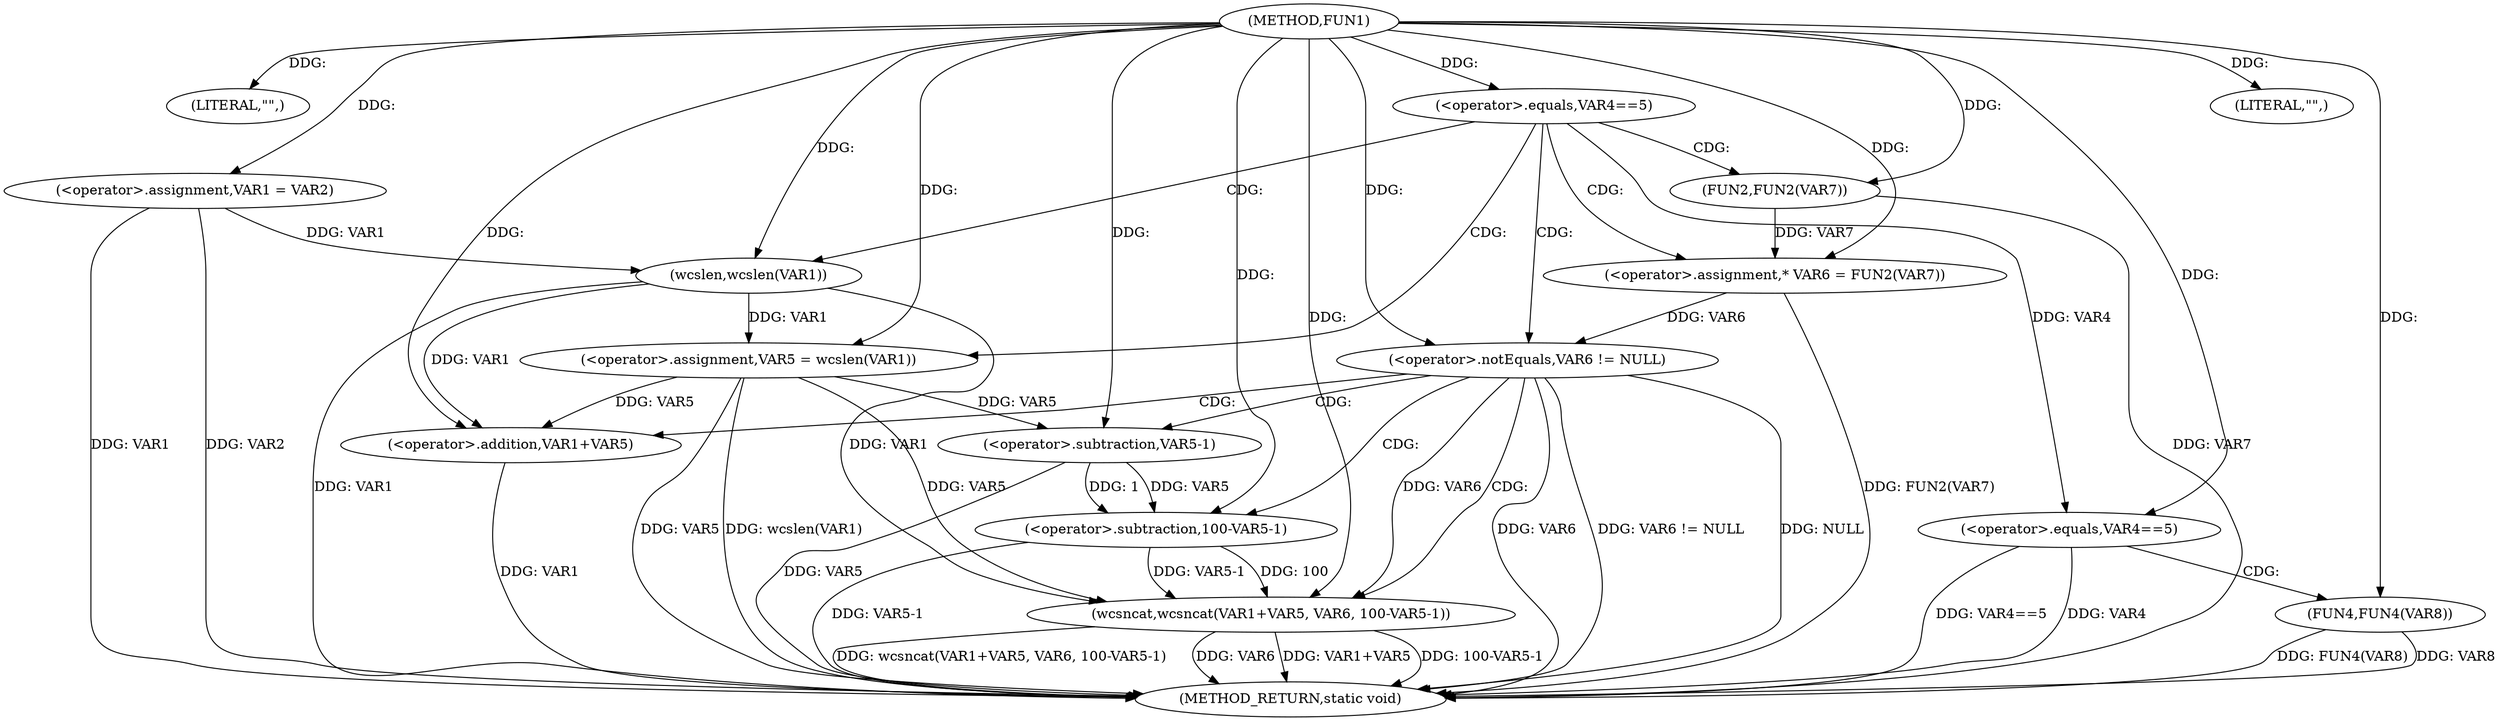 digraph FUN1 {  
"1000100" [label = "(METHOD,FUN1)" ]
"1000147" [label = "(METHOD_RETURN,static void)" ]
"1000103" [label = "(LITERAL,\"\",)" ]
"1000104" [label = "(<operator>.assignment,VAR1 = VAR2)" ]
"1000108" [label = "(<operator>.equals,VAR4==5)" ]
"1000114" [label = "(<operator>.assignment,VAR5 = wcslen(VAR1))" ]
"1000116" [label = "(wcslen,wcslen(VAR1))" ]
"1000119" [label = "(<operator>.assignment,* VAR6 = FUN2(VAR7))" ]
"1000121" [label = "(FUN2,FUN2(VAR7))" ]
"1000124" [label = "(<operator>.notEquals,VAR6 != NULL)" ]
"1000128" [label = "(wcsncat,wcsncat(VAR1+VAR5, VAR6, 100-VAR5-1))" ]
"1000129" [label = "(<operator>.addition,VAR1+VAR5)" ]
"1000133" [label = "(<operator>.subtraction,100-VAR5-1)" ]
"1000135" [label = "(<operator>.subtraction,VAR5-1)" ]
"1000139" [label = "(<operator>.equals,VAR4==5)" ]
"1000144" [label = "(LITERAL,\"\",)" ]
"1000145" [label = "(FUN4,FUN4(VAR8))" ]
  "1000116" -> "1000147"  [ label = "DDG: VAR1"] 
  "1000124" -> "1000147"  [ label = "DDG: VAR6"] 
  "1000104" -> "1000147"  [ label = "DDG: VAR1"] 
  "1000139" -> "1000147"  [ label = "DDG: VAR4"] 
  "1000128" -> "1000147"  [ label = "DDG: VAR1+VAR5"] 
  "1000128" -> "1000147"  [ label = "DDG: 100-VAR5-1"] 
  "1000133" -> "1000147"  [ label = "DDG: VAR5-1"] 
  "1000128" -> "1000147"  [ label = "DDG: wcsncat(VAR1+VAR5, VAR6, 100-VAR5-1)"] 
  "1000145" -> "1000147"  [ label = "DDG: VAR8"] 
  "1000114" -> "1000147"  [ label = "DDG: wcslen(VAR1)"] 
  "1000104" -> "1000147"  [ label = "DDG: VAR2"] 
  "1000124" -> "1000147"  [ label = "DDG: VAR6 != NULL"] 
  "1000129" -> "1000147"  [ label = "DDG: VAR1"] 
  "1000124" -> "1000147"  [ label = "DDG: NULL"] 
  "1000128" -> "1000147"  [ label = "DDG: VAR6"] 
  "1000139" -> "1000147"  [ label = "DDG: VAR4==5"] 
  "1000114" -> "1000147"  [ label = "DDG: VAR5"] 
  "1000119" -> "1000147"  [ label = "DDG: FUN2(VAR7)"] 
  "1000135" -> "1000147"  [ label = "DDG: VAR5"] 
  "1000121" -> "1000147"  [ label = "DDG: VAR7"] 
  "1000145" -> "1000147"  [ label = "DDG: FUN4(VAR8)"] 
  "1000100" -> "1000103"  [ label = "DDG: "] 
  "1000100" -> "1000104"  [ label = "DDG: "] 
  "1000100" -> "1000108"  [ label = "DDG: "] 
  "1000116" -> "1000114"  [ label = "DDG: VAR1"] 
  "1000100" -> "1000114"  [ label = "DDG: "] 
  "1000104" -> "1000116"  [ label = "DDG: VAR1"] 
  "1000100" -> "1000116"  [ label = "DDG: "] 
  "1000121" -> "1000119"  [ label = "DDG: VAR7"] 
  "1000100" -> "1000119"  [ label = "DDG: "] 
  "1000100" -> "1000121"  [ label = "DDG: "] 
  "1000119" -> "1000124"  [ label = "DDG: VAR6"] 
  "1000100" -> "1000124"  [ label = "DDG: "] 
  "1000116" -> "1000128"  [ label = "DDG: VAR1"] 
  "1000100" -> "1000128"  [ label = "DDG: "] 
  "1000114" -> "1000128"  [ label = "DDG: VAR5"] 
  "1000116" -> "1000129"  [ label = "DDG: VAR1"] 
  "1000100" -> "1000129"  [ label = "DDG: "] 
  "1000114" -> "1000129"  [ label = "DDG: VAR5"] 
  "1000124" -> "1000128"  [ label = "DDG: VAR6"] 
  "1000133" -> "1000128"  [ label = "DDG: 100"] 
  "1000133" -> "1000128"  [ label = "DDG: VAR5-1"] 
  "1000100" -> "1000133"  [ label = "DDG: "] 
  "1000135" -> "1000133"  [ label = "DDG: VAR5"] 
  "1000135" -> "1000133"  [ label = "DDG: 1"] 
  "1000100" -> "1000135"  [ label = "DDG: "] 
  "1000114" -> "1000135"  [ label = "DDG: VAR5"] 
  "1000108" -> "1000139"  [ label = "DDG: VAR4"] 
  "1000100" -> "1000139"  [ label = "DDG: "] 
  "1000100" -> "1000144"  [ label = "DDG: "] 
  "1000100" -> "1000145"  [ label = "DDG: "] 
  "1000108" -> "1000121"  [ label = "CDG: "] 
  "1000108" -> "1000116"  [ label = "CDG: "] 
  "1000108" -> "1000124"  [ label = "CDG: "] 
  "1000108" -> "1000119"  [ label = "CDG: "] 
  "1000108" -> "1000114"  [ label = "CDG: "] 
  "1000124" -> "1000128"  [ label = "CDG: "] 
  "1000124" -> "1000129"  [ label = "CDG: "] 
  "1000124" -> "1000135"  [ label = "CDG: "] 
  "1000124" -> "1000133"  [ label = "CDG: "] 
  "1000139" -> "1000145"  [ label = "CDG: "] 
}
